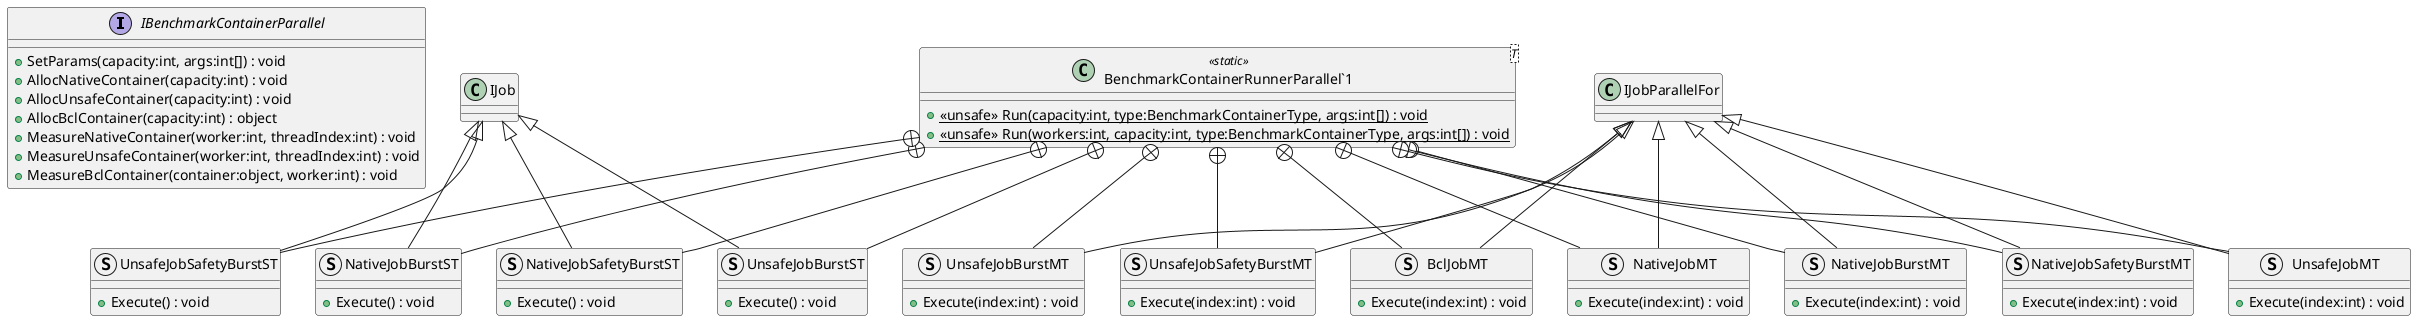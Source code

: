 @startuml
interface IBenchmarkContainerParallel {
    + SetParams(capacity:int, args:int[]) : void
    + AllocNativeContainer(capacity:int) : void
    + AllocUnsafeContainer(capacity:int) : void
    + AllocBclContainer(capacity:int) : object
    + MeasureNativeContainer(worker:int, threadIndex:int) : void
    + MeasureUnsafeContainer(worker:int, threadIndex:int) : void
    + MeasureBclContainer(container:object, worker:int) : void
}
class "BenchmarkContainerRunnerParallel`1"<T> <<static>> {
    + {static} <<unsafe>> Run(capacity:int, type:BenchmarkContainerType, args:int[]) : void
    + {static} <<unsafe>> Run(workers:int, capacity:int, type:BenchmarkContainerType, args:int[]) : void
}
struct NativeJobBurstST {
    + Execute() : void
}
struct NativeJobSafetyBurstST {
    + Execute() : void
}
struct UnsafeJobBurstST {
    + Execute() : void
}
struct UnsafeJobSafetyBurstST {
    + Execute() : void
}
struct NativeJobMT {
    + Execute(index:int) : void
}
struct NativeJobBurstMT {
    + Execute(index:int) : void
}
struct NativeJobSafetyBurstMT {
    + Execute(index:int) : void
}
struct UnsafeJobMT {
    + Execute(index:int) : void
}
struct UnsafeJobBurstMT {
    + Execute(index:int) : void
}
struct UnsafeJobSafetyBurstMT {
    + Execute(index:int) : void
}
struct BclJobMT {
    + Execute(index:int) : void
}
"BenchmarkContainerRunnerParallel`1" +-- NativeJobBurstST
IJob <|-- NativeJobBurstST
"BenchmarkContainerRunnerParallel`1" +-- NativeJobSafetyBurstST
IJob <|-- NativeJobSafetyBurstST
"BenchmarkContainerRunnerParallel`1" +-- UnsafeJobBurstST
IJob <|-- UnsafeJobBurstST
"BenchmarkContainerRunnerParallel`1" +-- UnsafeJobSafetyBurstST
IJob <|-- UnsafeJobSafetyBurstST
"BenchmarkContainerRunnerParallel`1" +-- NativeJobMT
IJobParallelFor <|-- NativeJobMT
"BenchmarkContainerRunnerParallel`1" +-- NativeJobBurstMT
IJobParallelFor <|-- NativeJobBurstMT
"BenchmarkContainerRunnerParallel`1" +-- NativeJobSafetyBurstMT
IJobParallelFor <|-- NativeJobSafetyBurstMT
"BenchmarkContainerRunnerParallel`1" +-- UnsafeJobMT
IJobParallelFor <|-- UnsafeJobMT
"BenchmarkContainerRunnerParallel`1" +-- UnsafeJobBurstMT
IJobParallelFor <|-- UnsafeJobBurstMT
"BenchmarkContainerRunnerParallel`1" +-- UnsafeJobSafetyBurstMT
IJobParallelFor <|-- UnsafeJobSafetyBurstMT
"BenchmarkContainerRunnerParallel`1" +-- BclJobMT
IJobParallelFor <|-- BclJobMT
@enduml
